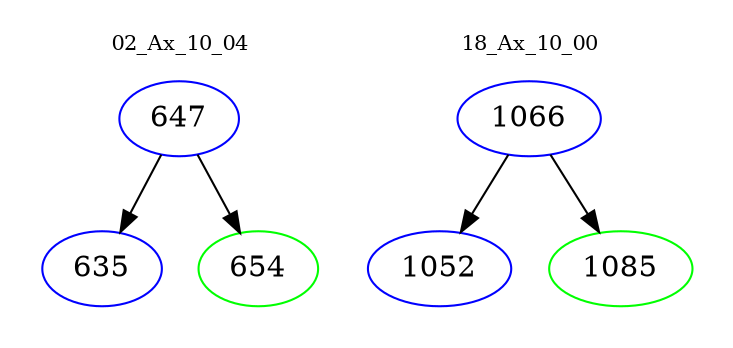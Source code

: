 digraph{
subgraph cluster_0 {
color = white
label = "02_Ax_10_04";
fontsize=10;
T0_647 [label="647", color="blue"]
T0_647 -> T0_635 [color="black"]
T0_635 [label="635", color="blue"]
T0_647 -> T0_654 [color="black"]
T0_654 [label="654", color="green"]
}
subgraph cluster_1 {
color = white
label = "18_Ax_10_00";
fontsize=10;
T1_1066 [label="1066", color="blue"]
T1_1066 -> T1_1052 [color="black"]
T1_1052 [label="1052", color="blue"]
T1_1066 -> T1_1085 [color="black"]
T1_1085 [label="1085", color="green"]
}
}

